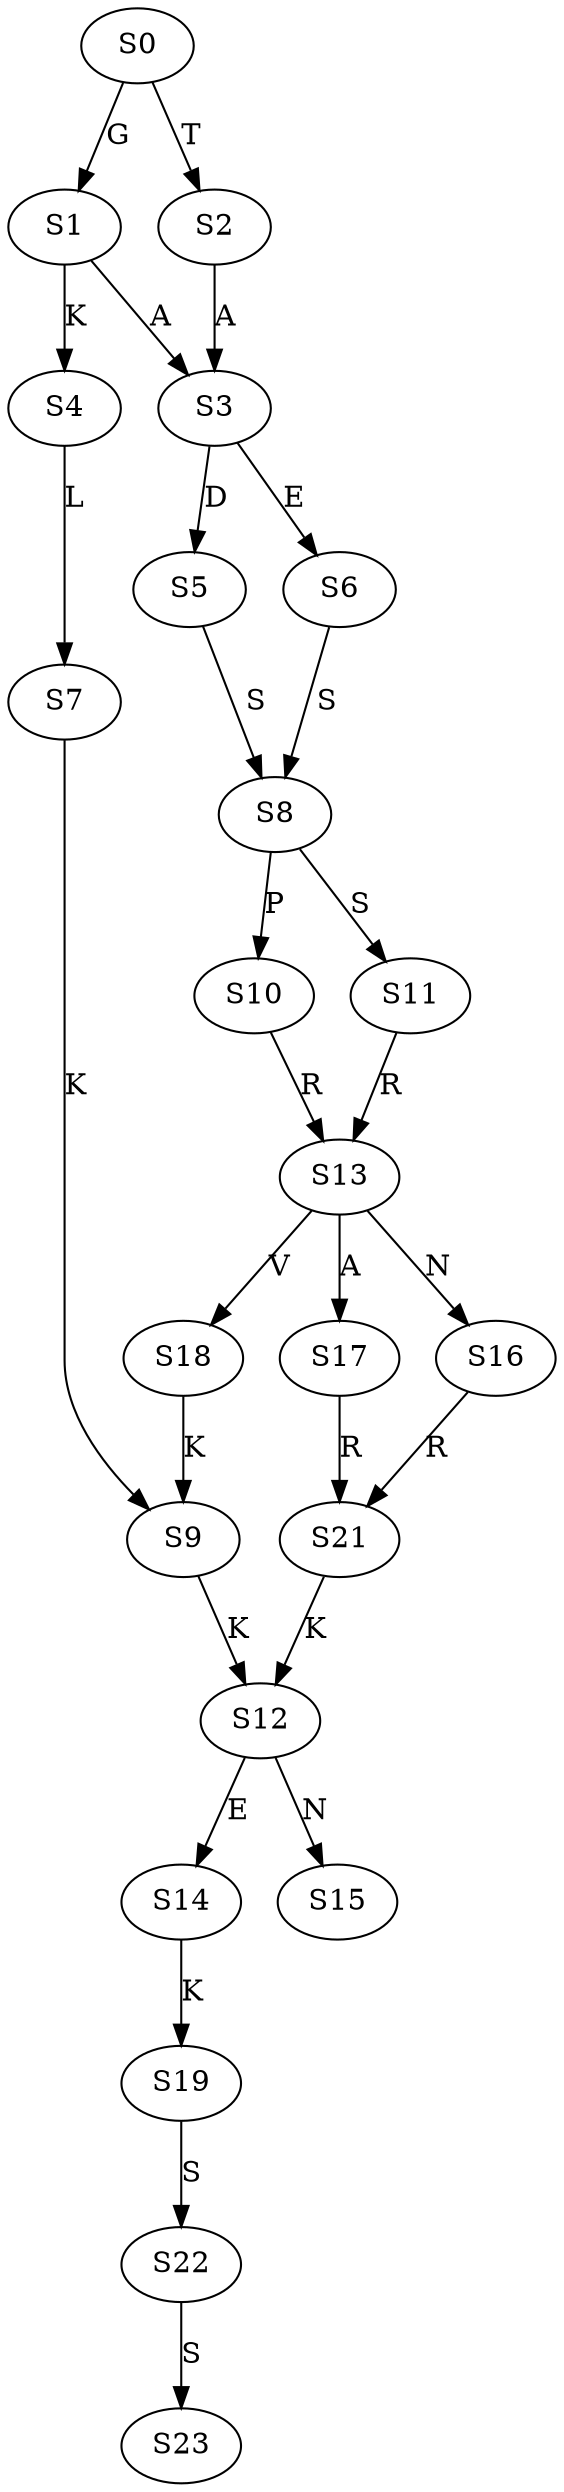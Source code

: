 strict digraph  {
	S0 -> S1 [ label = G ];
	S0 -> S2 [ label = T ];
	S1 -> S3 [ label = A ];
	S1 -> S4 [ label = K ];
	S2 -> S3 [ label = A ];
	S3 -> S5 [ label = D ];
	S3 -> S6 [ label = E ];
	S4 -> S7 [ label = L ];
	S5 -> S8 [ label = S ];
	S6 -> S8 [ label = S ];
	S7 -> S9 [ label = K ];
	S8 -> S10 [ label = P ];
	S8 -> S11 [ label = S ];
	S9 -> S12 [ label = K ];
	S10 -> S13 [ label = R ];
	S11 -> S13 [ label = R ];
	S12 -> S14 [ label = E ];
	S12 -> S15 [ label = N ];
	S13 -> S16 [ label = N ];
	S13 -> S17 [ label = A ];
	S13 -> S18 [ label = V ];
	S14 -> S19 [ label = K ];
	S16 -> S21 [ label = R ];
	S17 -> S21 [ label = R ];
	S18 -> S9 [ label = K ];
	S19 -> S22 [ label = S ];
	S21 -> S12 [ label = K ];
	S22 -> S23 [ label = S ];
}
